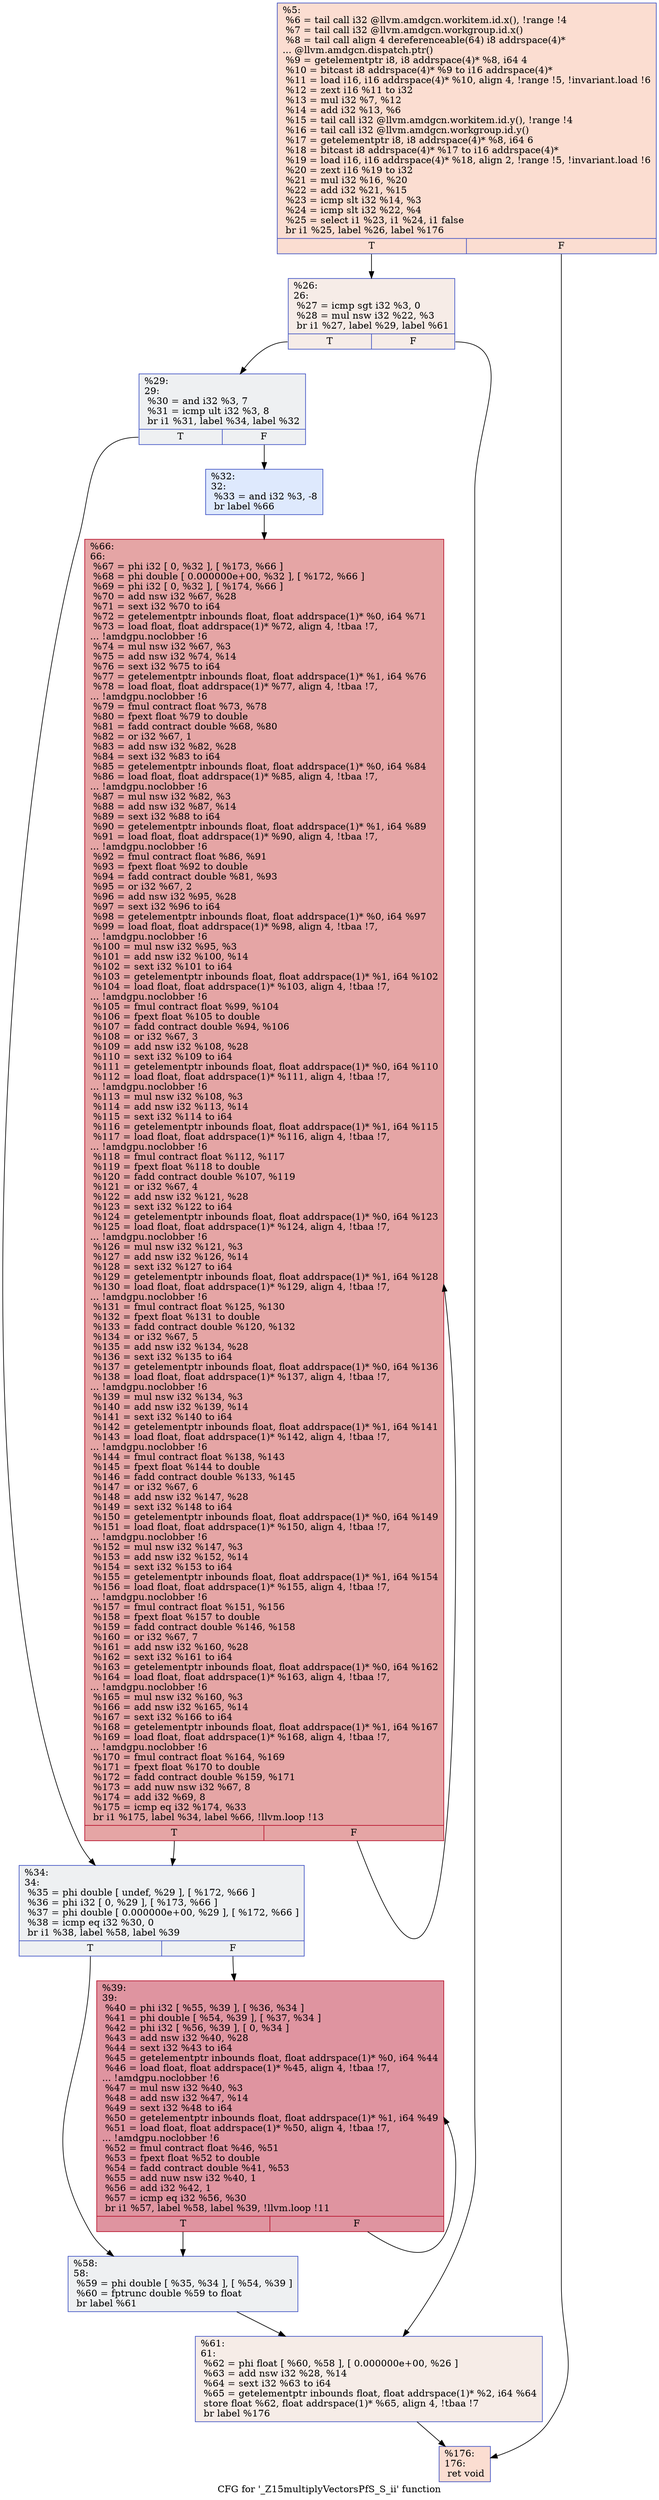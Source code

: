 digraph "CFG for '_Z15multiplyVectorsPfS_S_ii' function" {
	label="CFG for '_Z15multiplyVectorsPfS_S_ii' function";

	Node0x51c6eb0 [shape=record,color="#3d50c3ff", style=filled, fillcolor="#f7b39670",label="{%5:\l  %6 = tail call i32 @llvm.amdgcn.workitem.id.x(), !range !4\l  %7 = tail call i32 @llvm.amdgcn.workgroup.id.x()\l  %8 = tail call align 4 dereferenceable(64) i8 addrspace(4)*\l... @llvm.amdgcn.dispatch.ptr()\l  %9 = getelementptr i8, i8 addrspace(4)* %8, i64 4\l  %10 = bitcast i8 addrspace(4)* %9 to i16 addrspace(4)*\l  %11 = load i16, i16 addrspace(4)* %10, align 4, !range !5, !invariant.load !6\l  %12 = zext i16 %11 to i32\l  %13 = mul i32 %7, %12\l  %14 = add i32 %13, %6\l  %15 = tail call i32 @llvm.amdgcn.workitem.id.y(), !range !4\l  %16 = tail call i32 @llvm.amdgcn.workgroup.id.y()\l  %17 = getelementptr i8, i8 addrspace(4)* %8, i64 6\l  %18 = bitcast i8 addrspace(4)* %17 to i16 addrspace(4)*\l  %19 = load i16, i16 addrspace(4)* %18, align 2, !range !5, !invariant.load !6\l  %20 = zext i16 %19 to i32\l  %21 = mul i32 %16, %20\l  %22 = add i32 %21, %15\l  %23 = icmp slt i32 %14, %3\l  %24 = icmp slt i32 %22, %4\l  %25 = select i1 %23, i1 %24, i1 false\l  br i1 %25, label %26, label %176\l|{<s0>T|<s1>F}}"];
	Node0x51c6eb0:s0 -> Node0x51ca910;
	Node0x51c6eb0:s1 -> Node0x51ca9a0;
	Node0x51ca910 [shape=record,color="#3d50c3ff", style=filled, fillcolor="#ead5c970",label="{%26:\l26:                                               \l  %27 = icmp sgt i32 %3, 0\l  %28 = mul nsw i32 %22, %3\l  br i1 %27, label %29, label %61\l|{<s0>T|<s1>F}}"];
	Node0x51ca910:s0 -> Node0x51cac30;
	Node0x51ca910:s1 -> Node0x51cac80;
	Node0x51cac30 [shape=record,color="#3d50c3ff", style=filled, fillcolor="#d9dce170",label="{%29:\l29:                                               \l  %30 = and i32 %3, 7\l  %31 = icmp ult i32 %3, 8\l  br i1 %31, label %34, label %32\l|{<s0>T|<s1>F}}"];
	Node0x51cac30:s0 -> Node0x51caf40;
	Node0x51cac30:s1 -> Node0x51caf90;
	Node0x51caf90 [shape=record,color="#3d50c3ff", style=filled, fillcolor="#b5cdfa70",label="{%32:\l32:                                               \l  %33 = and i32 %3, -8\l  br label %66\l}"];
	Node0x51caf90 -> Node0x51c9780;
	Node0x51caf40 [shape=record,color="#3d50c3ff", style=filled, fillcolor="#d9dce170",label="{%34:\l34:                                               \l  %35 = phi double [ undef, %29 ], [ %172, %66 ]\l  %36 = phi i32 [ 0, %29 ], [ %173, %66 ]\l  %37 = phi double [ 0.000000e+00, %29 ], [ %172, %66 ]\l  %38 = icmp eq i32 %30, 0\l  br i1 %38, label %58, label %39\l|{<s0>T|<s1>F}}"];
	Node0x51caf40:s0 -> Node0x51cc500;
	Node0x51caf40:s1 -> Node0x51cc590;
	Node0x51cc590 [shape=record,color="#b70d28ff", style=filled, fillcolor="#b70d2870",label="{%39:\l39:                                               \l  %40 = phi i32 [ %55, %39 ], [ %36, %34 ]\l  %41 = phi double [ %54, %39 ], [ %37, %34 ]\l  %42 = phi i32 [ %56, %39 ], [ 0, %34 ]\l  %43 = add nsw i32 %40, %28\l  %44 = sext i32 %43 to i64\l  %45 = getelementptr inbounds float, float addrspace(1)* %0, i64 %44\l  %46 = load float, float addrspace(1)* %45, align 4, !tbaa !7,\l... !amdgpu.noclobber !6\l  %47 = mul nsw i32 %40, %3\l  %48 = add nsw i32 %47, %14\l  %49 = sext i32 %48 to i64\l  %50 = getelementptr inbounds float, float addrspace(1)* %1, i64 %49\l  %51 = load float, float addrspace(1)* %50, align 4, !tbaa !7,\l... !amdgpu.noclobber !6\l  %52 = fmul contract float %46, %51\l  %53 = fpext float %52 to double\l  %54 = fadd contract double %41, %53\l  %55 = add nuw nsw i32 %40, 1\l  %56 = add i32 %42, 1\l  %57 = icmp eq i32 %56, %30\l  br i1 %57, label %58, label %39, !llvm.loop !11\l|{<s0>T|<s1>F}}"];
	Node0x51cc590:s0 -> Node0x51cc500;
	Node0x51cc590:s1 -> Node0x51cc590;
	Node0x51cc500 [shape=record,color="#3d50c3ff", style=filled, fillcolor="#d9dce170",label="{%58:\l58:                                               \l  %59 = phi double [ %35, %34 ], [ %54, %39 ]\l  %60 = fptrunc double %59 to float\l  br label %61\l}"];
	Node0x51cc500 -> Node0x51cac80;
	Node0x51cac80 [shape=record,color="#3d50c3ff", style=filled, fillcolor="#ead5c970",label="{%61:\l61:                                               \l  %62 = phi float [ %60, %58 ], [ 0.000000e+00, %26 ]\l  %63 = add nsw i32 %28, %14\l  %64 = sext i32 %63 to i64\l  %65 = getelementptr inbounds float, float addrspace(1)* %2, i64 %64\l  store float %62, float addrspace(1)* %65, align 4, !tbaa !7\l  br label %176\l}"];
	Node0x51cac80 -> Node0x51ca9a0;
	Node0x51c9780 [shape=record,color="#b70d28ff", style=filled, fillcolor="#c5333470",label="{%66:\l66:                                               \l  %67 = phi i32 [ 0, %32 ], [ %173, %66 ]\l  %68 = phi double [ 0.000000e+00, %32 ], [ %172, %66 ]\l  %69 = phi i32 [ 0, %32 ], [ %174, %66 ]\l  %70 = add nsw i32 %67, %28\l  %71 = sext i32 %70 to i64\l  %72 = getelementptr inbounds float, float addrspace(1)* %0, i64 %71\l  %73 = load float, float addrspace(1)* %72, align 4, !tbaa !7,\l... !amdgpu.noclobber !6\l  %74 = mul nsw i32 %67, %3\l  %75 = add nsw i32 %74, %14\l  %76 = sext i32 %75 to i64\l  %77 = getelementptr inbounds float, float addrspace(1)* %1, i64 %76\l  %78 = load float, float addrspace(1)* %77, align 4, !tbaa !7,\l... !amdgpu.noclobber !6\l  %79 = fmul contract float %73, %78\l  %80 = fpext float %79 to double\l  %81 = fadd contract double %68, %80\l  %82 = or i32 %67, 1\l  %83 = add nsw i32 %82, %28\l  %84 = sext i32 %83 to i64\l  %85 = getelementptr inbounds float, float addrspace(1)* %0, i64 %84\l  %86 = load float, float addrspace(1)* %85, align 4, !tbaa !7,\l... !amdgpu.noclobber !6\l  %87 = mul nsw i32 %82, %3\l  %88 = add nsw i32 %87, %14\l  %89 = sext i32 %88 to i64\l  %90 = getelementptr inbounds float, float addrspace(1)* %1, i64 %89\l  %91 = load float, float addrspace(1)* %90, align 4, !tbaa !7,\l... !amdgpu.noclobber !6\l  %92 = fmul contract float %86, %91\l  %93 = fpext float %92 to double\l  %94 = fadd contract double %81, %93\l  %95 = or i32 %67, 2\l  %96 = add nsw i32 %95, %28\l  %97 = sext i32 %96 to i64\l  %98 = getelementptr inbounds float, float addrspace(1)* %0, i64 %97\l  %99 = load float, float addrspace(1)* %98, align 4, !tbaa !7,\l... !amdgpu.noclobber !6\l  %100 = mul nsw i32 %95, %3\l  %101 = add nsw i32 %100, %14\l  %102 = sext i32 %101 to i64\l  %103 = getelementptr inbounds float, float addrspace(1)* %1, i64 %102\l  %104 = load float, float addrspace(1)* %103, align 4, !tbaa !7,\l... !amdgpu.noclobber !6\l  %105 = fmul contract float %99, %104\l  %106 = fpext float %105 to double\l  %107 = fadd contract double %94, %106\l  %108 = or i32 %67, 3\l  %109 = add nsw i32 %108, %28\l  %110 = sext i32 %109 to i64\l  %111 = getelementptr inbounds float, float addrspace(1)* %0, i64 %110\l  %112 = load float, float addrspace(1)* %111, align 4, !tbaa !7,\l... !amdgpu.noclobber !6\l  %113 = mul nsw i32 %108, %3\l  %114 = add nsw i32 %113, %14\l  %115 = sext i32 %114 to i64\l  %116 = getelementptr inbounds float, float addrspace(1)* %1, i64 %115\l  %117 = load float, float addrspace(1)* %116, align 4, !tbaa !7,\l... !amdgpu.noclobber !6\l  %118 = fmul contract float %112, %117\l  %119 = fpext float %118 to double\l  %120 = fadd contract double %107, %119\l  %121 = or i32 %67, 4\l  %122 = add nsw i32 %121, %28\l  %123 = sext i32 %122 to i64\l  %124 = getelementptr inbounds float, float addrspace(1)* %0, i64 %123\l  %125 = load float, float addrspace(1)* %124, align 4, !tbaa !7,\l... !amdgpu.noclobber !6\l  %126 = mul nsw i32 %121, %3\l  %127 = add nsw i32 %126, %14\l  %128 = sext i32 %127 to i64\l  %129 = getelementptr inbounds float, float addrspace(1)* %1, i64 %128\l  %130 = load float, float addrspace(1)* %129, align 4, !tbaa !7,\l... !amdgpu.noclobber !6\l  %131 = fmul contract float %125, %130\l  %132 = fpext float %131 to double\l  %133 = fadd contract double %120, %132\l  %134 = or i32 %67, 5\l  %135 = add nsw i32 %134, %28\l  %136 = sext i32 %135 to i64\l  %137 = getelementptr inbounds float, float addrspace(1)* %0, i64 %136\l  %138 = load float, float addrspace(1)* %137, align 4, !tbaa !7,\l... !amdgpu.noclobber !6\l  %139 = mul nsw i32 %134, %3\l  %140 = add nsw i32 %139, %14\l  %141 = sext i32 %140 to i64\l  %142 = getelementptr inbounds float, float addrspace(1)* %1, i64 %141\l  %143 = load float, float addrspace(1)* %142, align 4, !tbaa !7,\l... !amdgpu.noclobber !6\l  %144 = fmul contract float %138, %143\l  %145 = fpext float %144 to double\l  %146 = fadd contract double %133, %145\l  %147 = or i32 %67, 6\l  %148 = add nsw i32 %147, %28\l  %149 = sext i32 %148 to i64\l  %150 = getelementptr inbounds float, float addrspace(1)* %0, i64 %149\l  %151 = load float, float addrspace(1)* %150, align 4, !tbaa !7,\l... !amdgpu.noclobber !6\l  %152 = mul nsw i32 %147, %3\l  %153 = add nsw i32 %152, %14\l  %154 = sext i32 %153 to i64\l  %155 = getelementptr inbounds float, float addrspace(1)* %1, i64 %154\l  %156 = load float, float addrspace(1)* %155, align 4, !tbaa !7,\l... !amdgpu.noclobber !6\l  %157 = fmul contract float %151, %156\l  %158 = fpext float %157 to double\l  %159 = fadd contract double %146, %158\l  %160 = or i32 %67, 7\l  %161 = add nsw i32 %160, %28\l  %162 = sext i32 %161 to i64\l  %163 = getelementptr inbounds float, float addrspace(1)* %0, i64 %162\l  %164 = load float, float addrspace(1)* %163, align 4, !tbaa !7,\l... !amdgpu.noclobber !6\l  %165 = mul nsw i32 %160, %3\l  %166 = add nsw i32 %165, %14\l  %167 = sext i32 %166 to i64\l  %168 = getelementptr inbounds float, float addrspace(1)* %1, i64 %167\l  %169 = load float, float addrspace(1)* %168, align 4, !tbaa !7,\l... !amdgpu.noclobber !6\l  %170 = fmul contract float %164, %169\l  %171 = fpext float %170 to double\l  %172 = fadd contract double %159, %171\l  %173 = add nuw nsw i32 %67, 8\l  %174 = add i32 %69, 8\l  %175 = icmp eq i32 %174, %33\l  br i1 %175, label %34, label %66, !llvm.loop !13\l|{<s0>T|<s1>F}}"];
	Node0x51c9780:s0 -> Node0x51caf40;
	Node0x51c9780:s1 -> Node0x51c9780;
	Node0x51ca9a0 [shape=record,color="#3d50c3ff", style=filled, fillcolor="#f7b39670",label="{%176:\l176:                                              \l  ret void\l}"];
}
